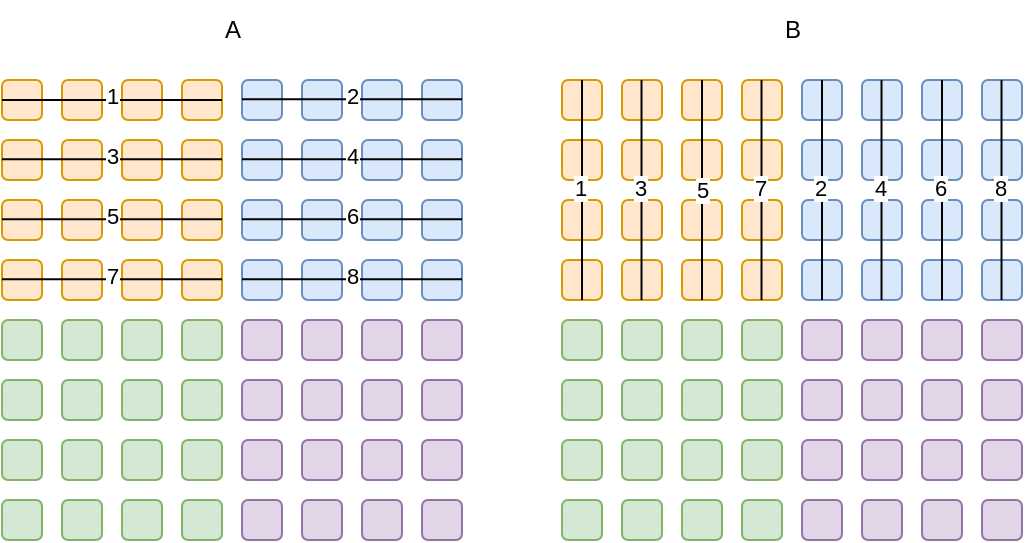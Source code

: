 <mxfile version="24.1.0" type="device">
  <diagram name="第 1 页" id="eHmuFlLdkqYEHL8cum_J">
    <mxGraphModel dx="724" dy="428" grid="1" gridSize="10" guides="1" tooltips="1" connect="1" arrows="1" fold="1" page="1" pageScale="1" pageWidth="827" pageHeight="1169" background="none" math="0" shadow="0">
      <root>
        <mxCell id="0" />
        <mxCell id="1" parent="0" />
        <mxCell id="KJtFnf2-6Nkk6ret2So3-491" value="" style="rounded=1;whiteSpace=wrap;html=1;fillStyle=auto;fillColor=#ffe6cc;strokeColor=#d79b00;shadow=0;glass=0;" vertex="1" parent="1">
          <mxGeometry x="50" y="130" width="20" height="20" as="geometry" />
        </mxCell>
        <mxCell id="KJtFnf2-6Nkk6ret2So3-559" value="" style="rounded=1;whiteSpace=wrap;html=1;fillStyle=auto;fillColor=#ffe6cc;strokeColor=#d79b00;shadow=0;glass=0;" vertex="1" parent="1">
          <mxGeometry x="80" y="130" width="20" height="20" as="geometry" />
        </mxCell>
        <mxCell id="KJtFnf2-6Nkk6ret2So3-560" value="" style="rounded=1;whiteSpace=wrap;html=1;fillStyle=auto;fillColor=#ffe6cc;strokeColor=#d79b00;shadow=0;glass=0;" vertex="1" parent="1">
          <mxGeometry x="110" y="130" width="20" height="20" as="geometry" />
        </mxCell>
        <mxCell id="KJtFnf2-6Nkk6ret2So3-561" value="" style="rounded=1;whiteSpace=wrap;html=1;fillStyle=auto;fillColor=#ffe6cc;strokeColor=#d79b00;shadow=0;glass=0;" vertex="1" parent="1">
          <mxGeometry x="140" y="130" width="20" height="20" as="geometry" />
        </mxCell>
        <mxCell id="KJtFnf2-6Nkk6ret2So3-566" value="" style="rounded=1;whiteSpace=wrap;html=1;fillStyle=auto;fillColor=#dae8fc;strokeColor=#6c8ebf;" vertex="1" parent="1">
          <mxGeometry x="170" y="130" width="20" height="20" as="geometry" />
        </mxCell>
        <mxCell id="KJtFnf2-6Nkk6ret2So3-567" value="" style="rounded=1;whiteSpace=wrap;html=1;fillStyle=auto;fillColor=#dae8fc;strokeColor=#6c8ebf;" vertex="1" parent="1">
          <mxGeometry x="200" y="130" width="20" height="20" as="geometry" />
        </mxCell>
        <mxCell id="KJtFnf2-6Nkk6ret2So3-568" value="" style="rounded=1;whiteSpace=wrap;html=1;fillStyle=auto;fillColor=#dae8fc;strokeColor=#6c8ebf;" vertex="1" parent="1">
          <mxGeometry x="230" y="130" width="20" height="20" as="geometry" />
        </mxCell>
        <mxCell id="KJtFnf2-6Nkk6ret2So3-569" value="" style="rounded=1;whiteSpace=wrap;html=1;fillStyle=auto;fillColor=#dae8fc;strokeColor=#6c8ebf;" vertex="1" parent="1">
          <mxGeometry x="260" y="130" width="20" height="20" as="geometry" />
        </mxCell>
        <mxCell id="KJtFnf2-6Nkk6ret2So3-570" value="" style="rounded=1;whiteSpace=wrap;html=1;fillStyle=auto;fillColor=#ffe6cc;strokeColor=#d79b00;shadow=0;glass=0;" vertex="1" parent="1">
          <mxGeometry x="50" y="160" width="20" height="20" as="geometry" />
        </mxCell>
        <mxCell id="KJtFnf2-6Nkk6ret2So3-571" value="" style="rounded=1;whiteSpace=wrap;html=1;fillStyle=auto;fillColor=#ffe6cc;strokeColor=#d79b00;shadow=0;glass=0;" vertex="1" parent="1">
          <mxGeometry x="80" y="160" width="20" height="20" as="geometry" />
        </mxCell>
        <mxCell id="KJtFnf2-6Nkk6ret2So3-572" value="" style="rounded=1;whiteSpace=wrap;html=1;fillStyle=auto;fillColor=#ffe6cc;strokeColor=#d79b00;shadow=0;glass=0;" vertex="1" parent="1">
          <mxGeometry x="110" y="160" width="20" height="20" as="geometry" />
        </mxCell>
        <mxCell id="KJtFnf2-6Nkk6ret2So3-573" value="" style="rounded=1;whiteSpace=wrap;html=1;fillStyle=auto;fillColor=#ffe6cc;strokeColor=#d79b00;shadow=0;glass=0;" vertex="1" parent="1">
          <mxGeometry x="140" y="160" width="20" height="20" as="geometry" />
        </mxCell>
        <mxCell id="KJtFnf2-6Nkk6ret2So3-574" value="" style="rounded=1;whiteSpace=wrap;html=1;fillStyle=auto;fillColor=#dae8fc;strokeColor=#6c8ebf;" vertex="1" parent="1">
          <mxGeometry x="170" y="160" width="20" height="20" as="geometry" />
        </mxCell>
        <mxCell id="KJtFnf2-6Nkk6ret2So3-575" value="" style="rounded=1;whiteSpace=wrap;html=1;fillStyle=auto;fillColor=#dae8fc;strokeColor=#6c8ebf;" vertex="1" parent="1">
          <mxGeometry x="200" y="160" width="20" height="20" as="geometry" />
        </mxCell>
        <mxCell id="KJtFnf2-6Nkk6ret2So3-576" value="" style="rounded=1;whiteSpace=wrap;html=1;fillStyle=auto;fillColor=#dae8fc;strokeColor=#6c8ebf;" vertex="1" parent="1">
          <mxGeometry x="230" y="160" width="20" height="20" as="geometry" />
        </mxCell>
        <mxCell id="KJtFnf2-6Nkk6ret2So3-577" value="" style="rounded=1;whiteSpace=wrap;html=1;fillStyle=auto;fillColor=#dae8fc;strokeColor=#6c8ebf;" vertex="1" parent="1">
          <mxGeometry x="260" y="160" width="20" height="20" as="geometry" />
        </mxCell>
        <mxCell id="KJtFnf2-6Nkk6ret2So3-578" value="" style="rounded=1;whiteSpace=wrap;html=1;fillStyle=auto;fillColor=#ffe6cc;strokeColor=#d79b00;shadow=0;glass=0;" vertex="1" parent="1">
          <mxGeometry x="50" y="190" width="20" height="20" as="geometry" />
        </mxCell>
        <mxCell id="KJtFnf2-6Nkk6ret2So3-579" value="" style="rounded=1;whiteSpace=wrap;html=1;fillStyle=auto;fillColor=#ffe6cc;strokeColor=#d79b00;shadow=0;glass=0;" vertex="1" parent="1">
          <mxGeometry x="80" y="190" width="20" height="20" as="geometry" />
        </mxCell>
        <mxCell id="KJtFnf2-6Nkk6ret2So3-580" value="" style="rounded=1;whiteSpace=wrap;html=1;fillStyle=auto;fillColor=#ffe6cc;strokeColor=#d79b00;shadow=0;glass=0;" vertex="1" parent="1">
          <mxGeometry x="110" y="190" width="20" height="20" as="geometry" />
        </mxCell>
        <mxCell id="KJtFnf2-6Nkk6ret2So3-581" value="" style="rounded=1;whiteSpace=wrap;html=1;fillStyle=auto;fillColor=#ffe6cc;strokeColor=#d79b00;shadow=0;glass=0;" vertex="1" parent="1">
          <mxGeometry x="140" y="190" width="20" height="20" as="geometry" />
        </mxCell>
        <mxCell id="KJtFnf2-6Nkk6ret2So3-582" value="" style="rounded=1;whiteSpace=wrap;html=1;fillStyle=auto;fillColor=#dae8fc;strokeColor=#6c8ebf;" vertex="1" parent="1">
          <mxGeometry x="170" y="190" width="20" height="20" as="geometry" />
        </mxCell>
        <mxCell id="KJtFnf2-6Nkk6ret2So3-583" value="" style="rounded=1;whiteSpace=wrap;html=1;fillStyle=auto;fillColor=#dae8fc;strokeColor=#6c8ebf;" vertex="1" parent="1">
          <mxGeometry x="200" y="190" width="20" height="20" as="geometry" />
        </mxCell>
        <mxCell id="KJtFnf2-6Nkk6ret2So3-584" value="" style="rounded=1;whiteSpace=wrap;html=1;fillStyle=auto;fillColor=#dae8fc;strokeColor=#6c8ebf;" vertex="1" parent="1">
          <mxGeometry x="230" y="190" width="20" height="20" as="geometry" />
        </mxCell>
        <mxCell id="KJtFnf2-6Nkk6ret2So3-585" value="" style="rounded=1;whiteSpace=wrap;html=1;fillStyle=auto;fillColor=#dae8fc;strokeColor=#6c8ebf;" vertex="1" parent="1">
          <mxGeometry x="260" y="190" width="20" height="20" as="geometry" />
        </mxCell>
        <mxCell id="KJtFnf2-6Nkk6ret2So3-586" value="" style="rounded=1;whiteSpace=wrap;html=1;fillStyle=auto;fillColor=#ffe6cc;strokeColor=#d79b00;shadow=0;glass=0;" vertex="1" parent="1">
          <mxGeometry x="50" y="220" width="20" height="20" as="geometry" />
        </mxCell>
        <mxCell id="KJtFnf2-6Nkk6ret2So3-587" value="" style="rounded=1;whiteSpace=wrap;html=1;fillStyle=auto;fillColor=#ffe6cc;strokeColor=#d79b00;shadow=0;glass=0;" vertex="1" parent="1">
          <mxGeometry x="80" y="220" width="20" height="20" as="geometry" />
        </mxCell>
        <mxCell id="KJtFnf2-6Nkk6ret2So3-588" value="" style="rounded=1;whiteSpace=wrap;html=1;fillStyle=auto;fillColor=#ffe6cc;strokeColor=#d79b00;shadow=0;glass=0;" vertex="1" parent="1">
          <mxGeometry x="110" y="220" width="20" height="20" as="geometry" />
        </mxCell>
        <mxCell id="KJtFnf2-6Nkk6ret2So3-589" value="" style="rounded=1;whiteSpace=wrap;html=1;fillStyle=auto;fillColor=#ffe6cc;strokeColor=#d79b00;shadow=0;glass=0;" vertex="1" parent="1">
          <mxGeometry x="140" y="220" width="20" height="20" as="geometry" />
        </mxCell>
        <mxCell id="KJtFnf2-6Nkk6ret2So3-590" value="" style="rounded=1;whiteSpace=wrap;html=1;fillStyle=auto;fillColor=#dae8fc;strokeColor=#6c8ebf;" vertex="1" parent="1">
          <mxGeometry x="170" y="220" width="20" height="20" as="geometry" />
        </mxCell>
        <mxCell id="KJtFnf2-6Nkk6ret2So3-591" value="" style="rounded=1;whiteSpace=wrap;html=1;fillStyle=auto;fillColor=#dae8fc;strokeColor=#6c8ebf;" vertex="1" parent="1">
          <mxGeometry x="200" y="220" width="20" height="20" as="geometry" />
        </mxCell>
        <mxCell id="KJtFnf2-6Nkk6ret2So3-592" value="" style="rounded=1;whiteSpace=wrap;html=1;fillStyle=auto;fillColor=#dae8fc;strokeColor=#6c8ebf;" vertex="1" parent="1">
          <mxGeometry x="230" y="220" width="20" height="20" as="geometry" />
        </mxCell>
        <mxCell id="KJtFnf2-6Nkk6ret2So3-593" value="" style="rounded=1;whiteSpace=wrap;html=1;fillStyle=auto;fillColor=#dae8fc;strokeColor=#6c8ebf;" vertex="1" parent="1">
          <mxGeometry x="260" y="220" width="20" height="20" as="geometry" />
        </mxCell>
        <mxCell id="KJtFnf2-6Nkk6ret2So3-594" value="" style="rounded=1;whiteSpace=wrap;html=1;fillStyle=auto;fillColor=#d5e8d4;strokeColor=#82b366;" vertex="1" parent="1">
          <mxGeometry x="50" y="250" width="20" height="20" as="geometry" />
        </mxCell>
        <mxCell id="KJtFnf2-6Nkk6ret2So3-595" value="" style="rounded=1;whiteSpace=wrap;html=1;fillStyle=auto;fillColor=#d5e8d4;strokeColor=#82b366;" vertex="1" parent="1">
          <mxGeometry x="80" y="250" width="20" height="20" as="geometry" />
        </mxCell>
        <mxCell id="KJtFnf2-6Nkk6ret2So3-596" value="" style="rounded=1;whiteSpace=wrap;html=1;fillStyle=auto;fillColor=#d5e8d4;strokeColor=#82b366;" vertex="1" parent="1">
          <mxGeometry x="110" y="250" width="20" height="20" as="geometry" />
        </mxCell>
        <mxCell id="KJtFnf2-6Nkk6ret2So3-597" value="" style="rounded=1;whiteSpace=wrap;html=1;fillStyle=auto;fillColor=#d5e8d4;strokeColor=#82b366;" vertex="1" parent="1">
          <mxGeometry x="140" y="250" width="20" height="20" as="geometry" />
        </mxCell>
        <mxCell id="KJtFnf2-6Nkk6ret2So3-598" value="" style="rounded=1;whiteSpace=wrap;html=1;fillStyle=auto;fillColor=#e1d5e7;strokeColor=#9673a6;" vertex="1" parent="1">
          <mxGeometry x="170" y="250" width="20" height="20" as="geometry" />
        </mxCell>
        <mxCell id="KJtFnf2-6Nkk6ret2So3-599" value="" style="rounded=1;whiteSpace=wrap;html=1;fillStyle=auto;fillColor=#e1d5e7;strokeColor=#9673a6;" vertex="1" parent="1">
          <mxGeometry x="200" y="250" width="20" height="20" as="geometry" />
        </mxCell>
        <mxCell id="KJtFnf2-6Nkk6ret2So3-600" value="" style="rounded=1;whiteSpace=wrap;html=1;fillStyle=auto;fillColor=#e1d5e7;strokeColor=#9673a6;" vertex="1" parent="1">
          <mxGeometry x="230" y="250" width="20" height="20" as="geometry" />
        </mxCell>
        <mxCell id="KJtFnf2-6Nkk6ret2So3-601" value="" style="rounded=1;whiteSpace=wrap;html=1;fillStyle=auto;fillColor=#e1d5e7;strokeColor=#9673a6;" vertex="1" parent="1">
          <mxGeometry x="260" y="250" width="20" height="20" as="geometry" />
        </mxCell>
        <mxCell id="KJtFnf2-6Nkk6ret2So3-602" value="" style="rounded=1;whiteSpace=wrap;html=1;fillStyle=auto;fillColor=#d5e8d4;strokeColor=#82b366;" vertex="1" parent="1">
          <mxGeometry x="50" y="280" width="20" height="20" as="geometry" />
        </mxCell>
        <mxCell id="KJtFnf2-6Nkk6ret2So3-603" value="" style="rounded=1;whiteSpace=wrap;html=1;fillStyle=auto;fillColor=#d5e8d4;strokeColor=#82b366;" vertex="1" parent="1">
          <mxGeometry x="80" y="280" width="20" height="20" as="geometry" />
        </mxCell>
        <mxCell id="KJtFnf2-6Nkk6ret2So3-604" value="" style="rounded=1;whiteSpace=wrap;html=1;fillStyle=auto;fillColor=#d5e8d4;strokeColor=#82b366;" vertex="1" parent="1">
          <mxGeometry x="110" y="280" width="20" height="20" as="geometry" />
        </mxCell>
        <mxCell id="KJtFnf2-6Nkk6ret2So3-605" value="" style="rounded=1;whiteSpace=wrap;html=1;fillStyle=auto;fillColor=#d5e8d4;strokeColor=#82b366;" vertex="1" parent="1">
          <mxGeometry x="140" y="280" width="20" height="20" as="geometry" />
        </mxCell>
        <mxCell id="KJtFnf2-6Nkk6ret2So3-606" value="" style="rounded=1;whiteSpace=wrap;html=1;fillStyle=auto;fillColor=#e1d5e7;strokeColor=#9673a6;" vertex="1" parent="1">
          <mxGeometry x="170" y="280" width="20" height="20" as="geometry" />
        </mxCell>
        <mxCell id="KJtFnf2-6Nkk6ret2So3-607" value="" style="rounded=1;whiteSpace=wrap;html=1;fillStyle=auto;fillColor=#e1d5e7;strokeColor=#9673a6;" vertex="1" parent="1">
          <mxGeometry x="200" y="280" width="20" height="20" as="geometry" />
        </mxCell>
        <mxCell id="KJtFnf2-6Nkk6ret2So3-608" value="" style="rounded=1;whiteSpace=wrap;html=1;fillStyle=auto;fillColor=#e1d5e7;strokeColor=#9673a6;" vertex="1" parent="1">
          <mxGeometry x="230" y="280" width="20" height="20" as="geometry" />
        </mxCell>
        <mxCell id="KJtFnf2-6Nkk6ret2So3-609" value="" style="rounded=1;whiteSpace=wrap;html=1;fillStyle=auto;fillColor=#e1d5e7;strokeColor=#9673a6;" vertex="1" parent="1">
          <mxGeometry x="260" y="280" width="20" height="20" as="geometry" />
        </mxCell>
        <mxCell id="KJtFnf2-6Nkk6ret2So3-610" value="" style="rounded=1;whiteSpace=wrap;html=1;fillStyle=auto;fillColor=#d5e8d4;strokeColor=#82b366;" vertex="1" parent="1">
          <mxGeometry x="50" y="310" width="20" height="20" as="geometry" />
        </mxCell>
        <mxCell id="KJtFnf2-6Nkk6ret2So3-611" value="" style="rounded=1;whiteSpace=wrap;html=1;fillStyle=auto;fillColor=#d5e8d4;strokeColor=#82b366;" vertex="1" parent="1">
          <mxGeometry x="80" y="310" width="20" height="20" as="geometry" />
        </mxCell>
        <mxCell id="KJtFnf2-6Nkk6ret2So3-612" value="" style="rounded=1;whiteSpace=wrap;html=1;fillStyle=auto;fillColor=#d5e8d4;strokeColor=#82b366;" vertex="1" parent="1">
          <mxGeometry x="110" y="310" width="20" height="20" as="geometry" />
        </mxCell>
        <mxCell id="KJtFnf2-6Nkk6ret2So3-613" value="" style="rounded=1;whiteSpace=wrap;html=1;fillStyle=auto;fillColor=#d5e8d4;strokeColor=#82b366;" vertex="1" parent="1">
          <mxGeometry x="140" y="310" width="20" height="20" as="geometry" />
        </mxCell>
        <mxCell id="KJtFnf2-6Nkk6ret2So3-614" value="" style="rounded=1;whiteSpace=wrap;html=1;fillStyle=auto;fillColor=#e1d5e7;strokeColor=#9673a6;" vertex="1" parent="1">
          <mxGeometry x="170" y="310" width="20" height="20" as="geometry" />
        </mxCell>
        <mxCell id="KJtFnf2-6Nkk6ret2So3-615" value="" style="rounded=1;whiteSpace=wrap;html=1;fillStyle=auto;fillColor=#e1d5e7;strokeColor=#9673a6;" vertex="1" parent="1">
          <mxGeometry x="200" y="310" width="20" height="20" as="geometry" />
        </mxCell>
        <mxCell id="KJtFnf2-6Nkk6ret2So3-616" value="" style="rounded=1;whiteSpace=wrap;html=1;fillStyle=auto;fillColor=#e1d5e7;strokeColor=#9673a6;" vertex="1" parent="1">
          <mxGeometry x="230" y="310" width="20" height="20" as="geometry" />
        </mxCell>
        <mxCell id="KJtFnf2-6Nkk6ret2So3-617" value="" style="rounded=1;whiteSpace=wrap;html=1;fillStyle=auto;fillColor=#e1d5e7;strokeColor=#9673a6;" vertex="1" parent="1">
          <mxGeometry x="260" y="310" width="20" height="20" as="geometry" />
        </mxCell>
        <mxCell id="KJtFnf2-6Nkk6ret2So3-618" value="" style="rounded=1;whiteSpace=wrap;html=1;fillStyle=auto;fillColor=#d5e8d4;strokeColor=#82b366;" vertex="1" parent="1">
          <mxGeometry x="50" y="340" width="20" height="20" as="geometry" />
        </mxCell>
        <mxCell id="KJtFnf2-6Nkk6ret2So3-619" value="" style="rounded=1;whiteSpace=wrap;html=1;fillStyle=auto;fillColor=#d5e8d4;strokeColor=#82b366;" vertex="1" parent="1">
          <mxGeometry x="80" y="340" width="20" height="20" as="geometry" />
        </mxCell>
        <mxCell id="KJtFnf2-6Nkk6ret2So3-620" value="" style="rounded=1;whiteSpace=wrap;html=1;fillStyle=auto;fillColor=#d5e8d4;strokeColor=#82b366;" vertex="1" parent="1">
          <mxGeometry x="110" y="340" width="20" height="20" as="geometry" />
        </mxCell>
        <mxCell id="KJtFnf2-6Nkk6ret2So3-621" value="" style="rounded=1;whiteSpace=wrap;html=1;fillStyle=auto;fillColor=#d5e8d4;strokeColor=#82b366;" vertex="1" parent="1">
          <mxGeometry x="140" y="340" width="20" height="20" as="geometry" />
        </mxCell>
        <mxCell id="KJtFnf2-6Nkk6ret2So3-622" value="" style="rounded=1;whiteSpace=wrap;html=1;fillStyle=auto;fillColor=#e1d5e7;strokeColor=#9673a6;" vertex="1" parent="1">
          <mxGeometry x="170" y="340" width="20" height="20" as="geometry" />
        </mxCell>
        <mxCell id="KJtFnf2-6Nkk6ret2So3-623" value="" style="rounded=1;whiteSpace=wrap;html=1;fillStyle=auto;fillColor=#e1d5e7;strokeColor=#9673a6;" vertex="1" parent="1">
          <mxGeometry x="200" y="340" width="20" height="20" as="geometry" />
        </mxCell>
        <mxCell id="KJtFnf2-6Nkk6ret2So3-624" value="" style="rounded=1;whiteSpace=wrap;html=1;fillStyle=auto;fillColor=#e1d5e7;strokeColor=#9673a6;" vertex="1" parent="1">
          <mxGeometry x="230" y="340" width="20" height="20" as="geometry" />
        </mxCell>
        <mxCell id="KJtFnf2-6Nkk6ret2So3-625" value="" style="rounded=1;whiteSpace=wrap;html=1;fillStyle=auto;fillColor=#e1d5e7;strokeColor=#9673a6;" vertex="1" parent="1">
          <mxGeometry x="260" y="340" width="20" height="20" as="geometry" />
        </mxCell>
        <mxCell id="KJtFnf2-6Nkk6ret2So3-690" value="" style="rounded=1;whiteSpace=wrap;html=1;fillStyle=auto;fillColor=#ffe6cc;strokeColor=#d79b00;" vertex="1" parent="1">
          <mxGeometry x="330" y="130" width="20" height="20" as="geometry" />
        </mxCell>
        <mxCell id="KJtFnf2-6Nkk6ret2So3-691" value="" style="rounded=1;whiteSpace=wrap;html=1;fillStyle=auto;fillColor=#ffe6cc;strokeColor=#d79b00;" vertex="1" parent="1">
          <mxGeometry x="360" y="130" width="20" height="20" as="geometry" />
        </mxCell>
        <mxCell id="KJtFnf2-6Nkk6ret2So3-692" value="" style="rounded=1;whiteSpace=wrap;html=1;fillStyle=auto;fillColor=#ffe6cc;strokeColor=#d79b00;" vertex="1" parent="1">
          <mxGeometry x="390" y="130" width="20" height="20" as="geometry" />
        </mxCell>
        <mxCell id="KJtFnf2-6Nkk6ret2So3-693" value="" style="rounded=1;whiteSpace=wrap;html=1;fillStyle=auto;fillColor=#ffe6cc;strokeColor=#d79b00;" vertex="1" parent="1">
          <mxGeometry x="420" y="130" width="20" height="20" as="geometry" />
        </mxCell>
        <mxCell id="KJtFnf2-6Nkk6ret2So3-694" value="" style="rounded=1;whiteSpace=wrap;html=1;fillStyle=auto;fillColor=#dae8fc;strokeColor=#6c8ebf;" vertex="1" parent="1">
          <mxGeometry x="450" y="130" width="20" height="20" as="geometry" />
        </mxCell>
        <mxCell id="KJtFnf2-6Nkk6ret2So3-695" value="" style="rounded=1;whiteSpace=wrap;html=1;fillStyle=auto;fillColor=#dae8fc;strokeColor=#6c8ebf;" vertex="1" parent="1">
          <mxGeometry x="480" y="130" width="20" height="20" as="geometry" />
        </mxCell>
        <mxCell id="KJtFnf2-6Nkk6ret2So3-696" value="" style="rounded=1;whiteSpace=wrap;html=1;fillStyle=auto;fillColor=#dae8fc;strokeColor=#6c8ebf;" vertex="1" parent="1">
          <mxGeometry x="510" y="130" width="20" height="20" as="geometry" />
        </mxCell>
        <mxCell id="KJtFnf2-6Nkk6ret2So3-697" value="" style="rounded=1;whiteSpace=wrap;html=1;fillStyle=auto;fillColor=#dae8fc;strokeColor=#6c8ebf;" vertex="1" parent="1">
          <mxGeometry x="540" y="130" width="20" height="20" as="geometry" />
        </mxCell>
        <mxCell id="KJtFnf2-6Nkk6ret2So3-698" value="" style="rounded=1;whiteSpace=wrap;html=1;fillStyle=auto;fillColor=#ffe6cc;strokeColor=#d79b00;" vertex="1" parent="1">
          <mxGeometry x="330" y="160" width="20" height="20" as="geometry" />
        </mxCell>
        <mxCell id="KJtFnf2-6Nkk6ret2So3-699" value="" style="rounded=1;whiteSpace=wrap;html=1;fillStyle=auto;fillColor=#ffe6cc;strokeColor=#d79b00;" vertex="1" parent="1">
          <mxGeometry x="360" y="160" width="20" height="20" as="geometry" />
        </mxCell>
        <mxCell id="KJtFnf2-6Nkk6ret2So3-700" value="" style="rounded=1;whiteSpace=wrap;html=1;fillStyle=auto;fillColor=#ffe6cc;strokeColor=#d79b00;" vertex="1" parent="1">
          <mxGeometry x="390" y="160" width="20" height="20" as="geometry" />
        </mxCell>
        <mxCell id="KJtFnf2-6Nkk6ret2So3-701" value="" style="rounded=1;whiteSpace=wrap;html=1;fillStyle=auto;fillColor=#ffe6cc;strokeColor=#d79b00;" vertex="1" parent="1">
          <mxGeometry x="420" y="160" width="20" height="20" as="geometry" />
        </mxCell>
        <mxCell id="KJtFnf2-6Nkk6ret2So3-702" value="" style="rounded=1;whiteSpace=wrap;html=1;fillStyle=auto;fillColor=#dae8fc;strokeColor=#6c8ebf;" vertex="1" parent="1">
          <mxGeometry x="450" y="160" width="20" height="20" as="geometry" />
        </mxCell>
        <mxCell id="KJtFnf2-6Nkk6ret2So3-703" value="" style="rounded=1;whiteSpace=wrap;html=1;fillStyle=auto;fillColor=#dae8fc;strokeColor=#6c8ebf;" vertex="1" parent="1">
          <mxGeometry x="480" y="160" width="20" height="20" as="geometry" />
        </mxCell>
        <mxCell id="KJtFnf2-6Nkk6ret2So3-704" value="" style="rounded=1;whiteSpace=wrap;html=1;fillStyle=auto;fillColor=#dae8fc;strokeColor=#6c8ebf;" vertex="1" parent="1">
          <mxGeometry x="510" y="160" width="20" height="20" as="geometry" />
        </mxCell>
        <mxCell id="KJtFnf2-6Nkk6ret2So3-705" value="" style="rounded=1;whiteSpace=wrap;html=1;fillStyle=auto;fillColor=#dae8fc;strokeColor=#6c8ebf;" vertex="1" parent="1">
          <mxGeometry x="540" y="160" width="20" height="20" as="geometry" />
        </mxCell>
        <mxCell id="KJtFnf2-6Nkk6ret2So3-706" value="" style="rounded=1;whiteSpace=wrap;html=1;fillStyle=auto;fillColor=#ffe6cc;strokeColor=#d79b00;" vertex="1" parent="1">
          <mxGeometry x="330" y="190" width="20" height="20" as="geometry" />
        </mxCell>
        <mxCell id="KJtFnf2-6Nkk6ret2So3-707" value="" style="rounded=1;whiteSpace=wrap;html=1;fillStyle=auto;fillColor=#ffe6cc;strokeColor=#d79b00;" vertex="1" parent="1">
          <mxGeometry x="360" y="190" width="20" height="20" as="geometry" />
        </mxCell>
        <mxCell id="KJtFnf2-6Nkk6ret2So3-708" value="" style="rounded=1;whiteSpace=wrap;html=1;fillStyle=auto;fillColor=#ffe6cc;strokeColor=#d79b00;" vertex="1" parent="1">
          <mxGeometry x="390" y="190" width="20" height="20" as="geometry" />
        </mxCell>
        <mxCell id="KJtFnf2-6Nkk6ret2So3-709" value="" style="rounded=1;whiteSpace=wrap;html=1;fillStyle=auto;fillColor=#ffe6cc;strokeColor=#d79b00;" vertex="1" parent="1">
          <mxGeometry x="420" y="190" width="20" height="20" as="geometry" />
        </mxCell>
        <mxCell id="KJtFnf2-6Nkk6ret2So3-710" value="" style="rounded=1;whiteSpace=wrap;html=1;fillStyle=auto;fillColor=#dae8fc;strokeColor=#6c8ebf;" vertex="1" parent="1">
          <mxGeometry x="450" y="190" width="20" height="20" as="geometry" />
        </mxCell>
        <mxCell id="KJtFnf2-6Nkk6ret2So3-711" value="" style="rounded=1;whiteSpace=wrap;html=1;fillStyle=auto;fillColor=#dae8fc;strokeColor=#6c8ebf;" vertex="1" parent="1">
          <mxGeometry x="480" y="190" width="20" height="20" as="geometry" />
        </mxCell>
        <mxCell id="KJtFnf2-6Nkk6ret2So3-712" value="" style="rounded=1;whiteSpace=wrap;html=1;fillStyle=auto;fillColor=#dae8fc;strokeColor=#6c8ebf;" vertex="1" parent="1">
          <mxGeometry x="510" y="190" width="20" height="20" as="geometry" />
        </mxCell>
        <mxCell id="KJtFnf2-6Nkk6ret2So3-713" value="" style="rounded=1;whiteSpace=wrap;html=1;fillStyle=auto;fillColor=#dae8fc;strokeColor=#6c8ebf;" vertex="1" parent="1">
          <mxGeometry x="540" y="190" width="20" height="20" as="geometry" />
        </mxCell>
        <mxCell id="KJtFnf2-6Nkk6ret2So3-714" value="" style="rounded=1;whiteSpace=wrap;html=1;fillStyle=auto;fillColor=#ffe6cc;strokeColor=#d79b00;" vertex="1" parent="1">
          <mxGeometry x="330" y="220" width="20" height="20" as="geometry" />
        </mxCell>
        <mxCell id="KJtFnf2-6Nkk6ret2So3-715" value="" style="rounded=1;whiteSpace=wrap;html=1;fillStyle=auto;fillColor=#ffe6cc;strokeColor=#d79b00;" vertex="1" parent="1">
          <mxGeometry x="360" y="220" width="20" height="20" as="geometry" />
        </mxCell>
        <mxCell id="KJtFnf2-6Nkk6ret2So3-716" value="" style="rounded=1;whiteSpace=wrap;html=1;fillStyle=auto;fillColor=#ffe6cc;strokeColor=#d79b00;" vertex="1" parent="1">
          <mxGeometry x="390" y="220" width="20" height="20" as="geometry" />
        </mxCell>
        <mxCell id="KJtFnf2-6Nkk6ret2So3-717" value="" style="rounded=1;whiteSpace=wrap;html=1;fillStyle=auto;fillColor=#ffe6cc;strokeColor=#d79b00;" vertex="1" parent="1">
          <mxGeometry x="420" y="220" width="20" height="20" as="geometry" />
        </mxCell>
        <mxCell id="KJtFnf2-6Nkk6ret2So3-718" value="" style="rounded=1;whiteSpace=wrap;html=1;fillStyle=auto;fillColor=#dae8fc;strokeColor=#6c8ebf;" vertex="1" parent="1">
          <mxGeometry x="450" y="220" width="20" height="20" as="geometry" />
        </mxCell>
        <mxCell id="KJtFnf2-6Nkk6ret2So3-719" value="" style="rounded=1;whiteSpace=wrap;html=1;fillStyle=auto;fillColor=#dae8fc;strokeColor=#6c8ebf;" vertex="1" parent="1">
          <mxGeometry x="480" y="220" width="20" height="20" as="geometry" />
        </mxCell>
        <mxCell id="KJtFnf2-6Nkk6ret2So3-720" value="" style="rounded=1;whiteSpace=wrap;html=1;fillStyle=auto;fillColor=#dae8fc;strokeColor=#6c8ebf;" vertex="1" parent="1">
          <mxGeometry x="510" y="220" width="20" height="20" as="geometry" />
        </mxCell>
        <mxCell id="KJtFnf2-6Nkk6ret2So3-721" value="" style="rounded=1;whiteSpace=wrap;html=1;fillStyle=auto;fillColor=#dae8fc;strokeColor=#6c8ebf;" vertex="1" parent="1">
          <mxGeometry x="540" y="220" width="20" height="20" as="geometry" />
        </mxCell>
        <mxCell id="KJtFnf2-6Nkk6ret2So3-722" value="" style="rounded=1;whiteSpace=wrap;html=1;fillStyle=auto;fillColor=#d5e8d4;strokeColor=#82b366;" vertex="1" parent="1">
          <mxGeometry x="330" y="250" width="20" height="20" as="geometry" />
        </mxCell>
        <mxCell id="KJtFnf2-6Nkk6ret2So3-723" value="" style="rounded=1;whiteSpace=wrap;html=1;fillStyle=auto;fillColor=#d5e8d4;strokeColor=#82b366;" vertex="1" parent="1">
          <mxGeometry x="360" y="250" width="20" height="20" as="geometry" />
        </mxCell>
        <mxCell id="KJtFnf2-6Nkk6ret2So3-724" value="" style="rounded=1;whiteSpace=wrap;html=1;fillStyle=auto;fillColor=#d5e8d4;strokeColor=#82b366;" vertex="1" parent="1">
          <mxGeometry x="390" y="250" width="20" height="20" as="geometry" />
        </mxCell>
        <mxCell id="KJtFnf2-6Nkk6ret2So3-725" value="" style="rounded=1;whiteSpace=wrap;html=1;fillStyle=auto;fillColor=#d5e8d4;strokeColor=#82b366;" vertex="1" parent="1">
          <mxGeometry x="420" y="250" width="20" height="20" as="geometry" />
        </mxCell>
        <mxCell id="KJtFnf2-6Nkk6ret2So3-726" value="" style="rounded=1;whiteSpace=wrap;html=1;fillStyle=auto;fillColor=#e1d5e7;strokeColor=#9673a6;" vertex="1" parent="1">
          <mxGeometry x="450" y="250" width="20" height="20" as="geometry" />
        </mxCell>
        <mxCell id="KJtFnf2-6Nkk6ret2So3-727" value="" style="rounded=1;whiteSpace=wrap;html=1;fillStyle=auto;fillColor=#e1d5e7;strokeColor=#9673a6;" vertex="1" parent="1">
          <mxGeometry x="480" y="250" width="20" height="20" as="geometry" />
        </mxCell>
        <mxCell id="KJtFnf2-6Nkk6ret2So3-728" value="" style="rounded=1;whiteSpace=wrap;html=1;fillStyle=auto;fillColor=#e1d5e7;strokeColor=#9673a6;" vertex="1" parent="1">
          <mxGeometry x="510" y="250" width="20" height="20" as="geometry" />
        </mxCell>
        <mxCell id="KJtFnf2-6Nkk6ret2So3-729" value="" style="rounded=1;whiteSpace=wrap;html=1;fillStyle=auto;fillColor=#e1d5e7;strokeColor=#9673a6;" vertex="1" parent="1">
          <mxGeometry x="540" y="250" width="20" height="20" as="geometry" />
        </mxCell>
        <mxCell id="KJtFnf2-6Nkk6ret2So3-730" value="" style="rounded=1;whiteSpace=wrap;html=1;fillStyle=auto;fillColor=#d5e8d4;strokeColor=#82b366;" vertex="1" parent="1">
          <mxGeometry x="330" y="280" width="20" height="20" as="geometry" />
        </mxCell>
        <mxCell id="KJtFnf2-6Nkk6ret2So3-731" value="" style="rounded=1;whiteSpace=wrap;html=1;fillStyle=auto;fillColor=#d5e8d4;strokeColor=#82b366;" vertex="1" parent="1">
          <mxGeometry x="360" y="280" width="20" height="20" as="geometry" />
        </mxCell>
        <mxCell id="KJtFnf2-6Nkk6ret2So3-732" value="" style="rounded=1;whiteSpace=wrap;html=1;fillStyle=auto;fillColor=#d5e8d4;strokeColor=#82b366;" vertex="1" parent="1">
          <mxGeometry x="390" y="280" width="20" height="20" as="geometry" />
        </mxCell>
        <mxCell id="KJtFnf2-6Nkk6ret2So3-733" value="" style="rounded=1;whiteSpace=wrap;html=1;fillStyle=auto;fillColor=#d5e8d4;strokeColor=#82b366;" vertex="1" parent="1">
          <mxGeometry x="420" y="280" width="20" height="20" as="geometry" />
        </mxCell>
        <mxCell id="KJtFnf2-6Nkk6ret2So3-734" value="" style="rounded=1;whiteSpace=wrap;html=1;fillStyle=auto;fillColor=#e1d5e7;strokeColor=#9673a6;" vertex="1" parent="1">
          <mxGeometry x="450" y="280" width="20" height="20" as="geometry" />
        </mxCell>
        <mxCell id="KJtFnf2-6Nkk6ret2So3-735" value="" style="rounded=1;whiteSpace=wrap;html=1;fillStyle=auto;fillColor=#e1d5e7;strokeColor=#9673a6;" vertex="1" parent="1">
          <mxGeometry x="480" y="280" width="20" height="20" as="geometry" />
        </mxCell>
        <mxCell id="KJtFnf2-6Nkk6ret2So3-736" value="" style="rounded=1;whiteSpace=wrap;html=1;fillStyle=auto;fillColor=#e1d5e7;strokeColor=#9673a6;" vertex="1" parent="1">
          <mxGeometry x="510" y="280" width="20" height="20" as="geometry" />
        </mxCell>
        <mxCell id="KJtFnf2-6Nkk6ret2So3-737" value="" style="rounded=1;whiteSpace=wrap;html=1;fillStyle=auto;fillColor=#e1d5e7;strokeColor=#9673a6;" vertex="1" parent="1">
          <mxGeometry x="540" y="280" width="20" height="20" as="geometry" />
        </mxCell>
        <mxCell id="KJtFnf2-6Nkk6ret2So3-738" value="" style="rounded=1;whiteSpace=wrap;html=1;fillStyle=auto;fillColor=#d5e8d4;strokeColor=#82b366;" vertex="1" parent="1">
          <mxGeometry x="330" y="310" width="20" height="20" as="geometry" />
        </mxCell>
        <mxCell id="KJtFnf2-6Nkk6ret2So3-739" value="" style="rounded=1;whiteSpace=wrap;html=1;fillStyle=auto;fillColor=#d5e8d4;strokeColor=#82b366;" vertex="1" parent="1">
          <mxGeometry x="360" y="310" width="20" height="20" as="geometry" />
        </mxCell>
        <mxCell id="KJtFnf2-6Nkk6ret2So3-740" value="" style="rounded=1;whiteSpace=wrap;html=1;fillStyle=auto;fillColor=#d5e8d4;strokeColor=#82b366;" vertex="1" parent="1">
          <mxGeometry x="390" y="310" width="20" height="20" as="geometry" />
        </mxCell>
        <mxCell id="KJtFnf2-6Nkk6ret2So3-741" value="" style="rounded=1;whiteSpace=wrap;html=1;fillStyle=auto;fillColor=#d5e8d4;strokeColor=#82b366;" vertex="1" parent="1">
          <mxGeometry x="420" y="310" width="20" height="20" as="geometry" />
        </mxCell>
        <mxCell id="KJtFnf2-6Nkk6ret2So3-742" value="" style="rounded=1;whiteSpace=wrap;html=1;fillStyle=auto;fillColor=#e1d5e7;strokeColor=#9673a6;" vertex="1" parent="1">
          <mxGeometry x="450" y="310" width="20" height="20" as="geometry" />
        </mxCell>
        <mxCell id="KJtFnf2-6Nkk6ret2So3-743" value="" style="rounded=1;whiteSpace=wrap;html=1;fillStyle=auto;fillColor=#e1d5e7;strokeColor=#9673a6;" vertex="1" parent="1">
          <mxGeometry x="480" y="310" width="20" height="20" as="geometry" />
        </mxCell>
        <mxCell id="KJtFnf2-6Nkk6ret2So3-744" value="" style="rounded=1;whiteSpace=wrap;html=1;fillStyle=auto;fillColor=#e1d5e7;strokeColor=#9673a6;" vertex="1" parent="1">
          <mxGeometry x="510" y="310" width="20" height="20" as="geometry" />
        </mxCell>
        <mxCell id="KJtFnf2-6Nkk6ret2So3-745" value="" style="rounded=1;whiteSpace=wrap;html=1;fillStyle=auto;fillColor=#e1d5e7;strokeColor=#9673a6;" vertex="1" parent="1">
          <mxGeometry x="540" y="310" width="20" height="20" as="geometry" />
        </mxCell>
        <mxCell id="KJtFnf2-6Nkk6ret2So3-746" value="" style="rounded=1;whiteSpace=wrap;html=1;fillStyle=auto;fillColor=#d5e8d4;strokeColor=#82b366;" vertex="1" parent="1">
          <mxGeometry x="330" y="340" width="20" height="20" as="geometry" />
        </mxCell>
        <mxCell id="KJtFnf2-6Nkk6ret2So3-747" value="" style="rounded=1;whiteSpace=wrap;html=1;fillStyle=auto;fillColor=#d5e8d4;strokeColor=#82b366;" vertex="1" parent="1">
          <mxGeometry x="360" y="340" width="20" height="20" as="geometry" />
        </mxCell>
        <mxCell id="KJtFnf2-6Nkk6ret2So3-748" value="" style="rounded=1;whiteSpace=wrap;html=1;fillStyle=auto;fillColor=#d5e8d4;strokeColor=#82b366;" vertex="1" parent="1">
          <mxGeometry x="390" y="340" width="20" height="20" as="geometry" />
        </mxCell>
        <mxCell id="KJtFnf2-6Nkk6ret2So3-749" value="" style="rounded=1;whiteSpace=wrap;html=1;fillStyle=auto;fillColor=#d5e8d4;strokeColor=#82b366;" vertex="1" parent="1">
          <mxGeometry x="420" y="340" width="20" height="20" as="geometry" />
        </mxCell>
        <mxCell id="KJtFnf2-6Nkk6ret2So3-750" value="" style="rounded=1;whiteSpace=wrap;html=1;fillStyle=auto;fillColor=#e1d5e7;strokeColor=#9673a6;" vertex="1" parent="1">
          <mxGeometry x="450" y="340" width="20" height="20" as="geometry" />
        </mxCell>
        <mxCell id="KJtFnf2-6Nkk6ret2So3-751" value="" style="rounded=1;whiteSpace=wrap;html=1;fillStyle=auto;fillColor=#e1d5e7;strokeColor=#9673a6;" vertex="1" parent="1">
          <mxGeometry x="480" y="340" width="20" height="20" as="geometry" />
        </mxCell>
        <mxCell id="KJtFnf2-6Nkk6ret2So3-752" value="" style="rounded=1;whiteSpace=wrap;html=1;fillStyle=auto;fillColor=#e1d5e7;strokeColor=#9673a6;" vertex="1" parent="1">
          <mxGeometry x="510" y="340" width="20" height="20" as="geometry" />
        </mxCell>
        <mxCell id="KJtFnf2-6Nkk6ret2So3-753" value="" style="rounded=1;whiteSpace=wrap;html=1;fillStyle=auto;fillColor=#e1d5e7;strokeColor=#9673a6;" vertex="1" parent="1">
          <mxGeometry x="540" y="340" width="20" height="20" as="geometry" />
        </mxCell>
        <mxCell id="KJtFnf2-6Nkk6ret2So3-761" value="" style="endArrow=none;html=1;rounded=0;exitX=0;exitY=0.5;exitDx=0;exitDy=0;entryX=1;entryY=0.5;entryDx=0;entryDy=0;" edge="1" parent="1" source="KJtFnf2-6Nkk6ret2So3-491" target="KJtFnf2-6Nkk6ret2So3-561">
          <mxGeometry width="50" height="50" relative="1" as="geometry">
            <mxPoint x="160" y="300" as="sourcePoint" />
            <mxPoint x="210" y="250" as="targetPoint" />
          </mxGeometry>
        </mxCell>
        <mxCell id="KJtFnf2-6Nkk6ret2So3-762" value="1" style="edgeLabel;html=1;align=center;verticalAlign=middle;resizable=0;points=[];" vertex="1" connectable="0" parent="KJtFnf2-6Nkk6ret2So3-761">
          <mxGeometry x="-0.006" y="2" relative="1" as="geometry">
            <mxPoint as="offset" />
          </mxGeometry>
        </mxCell>
        <mxCell id="KJtFnf2-6Nkk6ret2So3-763" value="" style="endArrow=none;html=1;rounded=0;exitX=0;exitY=0.5;exitDx=0;exitDy=0;entryX=1;entryY=0.5;entryDx=0;entryDy=0;" edge="1" parent="1">
          <mxGeometry width="50" height="50" relative="1" as="geometry">
            <mxPoint x="170" y="139.66" as="sourcePoint" />
            <mxPoint x="280" y="139.66" as="targetPoint" />
          </mxGeometry>
        </mxCell>
        <mxCell id="KJtFnf2-6Nkk6ret2So3-764" value="2" style="edgeLabel;html=1;align=center;verticalAlign=middle;resizable=0;points=[];" vertex="1" connectable="0" parent="KJtFnf2-6Nkk6ret2So3-763">
          <mxGeometry x="-0.006" y="2" relative="1" as="geometry">
            <mxPoint as="offset" />
          </mxGeometry>
        </mxCell>
        <mxCell id="KJtFnf2-6Nkk6ret2So3-765" value="" style="endArrow=none;html=1;rounded=0;exitX=0;exitY=0.5;exitDx=0;exitDy=0;entryX=1;entryY=0.5;entryDx=0;entryDy=0;" edge="1" parent="1">
          <mxGeometry width="50" height="50" relative="1" as="geometry">
            <mxPoint x="50" y="169.66" as="sourcePoint" />
            <mxPoint x="160" y="169.66" as="targetPoint" />
          </mxGeometry>
        </mxCell>
        <mxCell id="KJtFnf2-6Nkk6ret2So3-766" value="3" style="edgeLabel;html=1;align=center;verticalAlign=middle;resizable=0;points=[];" vertex="1" connectable="0" parent="KJtFnf2-6Nkk6ret2So3-765">
          <mxGeometry x="-0.006" y="2" relative="1" as="geometry">
            <mxPoint as="offset" />
          </mxGeometry>
        </mxCell>
        <mxCell id="KJtFnf2-6Nkk6ret2So3-767" value="" style="endArrow=none;html=1;rounded=0;exitX=0;exitY=0.5;exitDx=0;exitDy=0;entryX=1;entryY=0.5;entryDx=0;entryDy=0;" edge="1" parent="1">
          <mxGeometry width="50" height="50" relative="1" as="geometry">
            <mxPoint x="170" y="169.66" as="sourcePoint" />
            <mxPoint x="280" y="169.66" as="targetPoint" />
          </mxGeometry>
        </mxCell>
        <mxCell id="KJtFnf2-6Nkk6ret2So3-768" value="4" style="edgeLabel;html=1;align=center;verticalAlign=middle;resizable=0;points=[];" vertex="1" connectable="0" parent="KJtFnf2-6Nkk6ret2So3-767">
          <mxGeometry x="-0.006" y="2" relative="1" as="geometry">
            <mxPoint as="offset" />
          </mxGeometry>
        </mxCell>
        <mxCell id="KJtFnf2-6Nkk6ret2So3-769" value="5" style="endArrow=none;html=1;rounded=0;exitX=0;exitY=0.5;exitDx=0;exitDy=0;entryX=1;entryY=0.5;entryDx=0;entryDy=0;" edge="1" parent="1">
          <mxGeometry width="50" height="50" relative="1" as="geometry">
            <mxPoint x="50" y="199.66" as="sourcePoint" />
            <mxPoint x="160" y="199.66" as="targetPoint" />
          </mxGeometry>
        </mxCell>
        <mxCell id="KJtFnf2-6Nkk6ret2So3-770" value="5" style="edgeLabel;html=1;align=center;verticalAlign=middle;resizable=0;points=[];" vertex="1" connectable="0" parent="KJtFnf2-6Nkk6ret2So3-769">
          <mxGeometry x="-0.006" y="2" relative="1" as="geometry">
            <mxPoint as="offset" />
          </mxGeometry>
        </mxCell>
        <mxCell id="KJtFnf2-6Nkk6ret2So3-771" value="" style="endArrow=none;html=1;rounded=0;exitX=0;exitY=0.5;exitDx=0;exitDy=0;entryX=1;entryY=0.5;entryDx=0;entryDy=0;" edge="1" parent="1">
          <mxGeometry width="50" height="50" relative="1" as="geometry">
            <mxPoint x="50" y="229.66" as="sourcePoint" />
            <mxPoint x="160" y="229.66" as="targetPoint" />
          </mxGeometry>
        </mxCell>
        <mxCell id="KJtFnf2-6Nkk6ret2So3-772" value="7" style="edgeLabel;html=1;align=center;verticalAlign=middle;resizable=0;points=[];" vertex="1" connectable="0" parent="KJtFnf2-6Nkk6ret2So3-771">
          <mxGeometry x="-0.006" y="2" relative="1" as="geometry">
            <mxPoint as="offset" />
          </mxGeometry>
        </mxCell>
        <mxCell id="KJtFnf2-6Nkk6ret2So3-773" value="6" style="endArrow=none;html=1;rounded=0;exitX=0;exitY=0.5;exitDx=0;exitDy=0;entryX=1;entryY=0.5;entryDx=0;entryDy=0;" edge="1" parent="1">
          <mxGeometry width="50" height="50" relative="1" as="geometry">
            <mxPoint x="170" y="199.66" as="sourcePoint" />
            <mxPoint x="280" y="199.66" as="targetPoint" />
          </mxGeometry>
        </mxCell>
        <mxCell id="KJtFnf2-6Nkk6ret2So3-774" value="6" style="edgeLabel;html=1;align=center;verticalAlign=middle;resizable=0;points=[];" vertex="1" connectable="0" parent="KJtFnf2-6Nkk6ret2So3-773">
          <mxGeometry x="-0.006" y="2" relative="1" as="geometry">
            <mxPoint as="offset" />
          </mxGeometry>
        </mxCell>
        <mxCell id="KJtFnf2-6Nkk6ret2So3-775" value="" style="endArrow=none;html=1;rounded=0;exitX=0;exitY=0.5;exitDx=0;exitDy=0;entryX=1;entryY=0.5;entryDx=0;entryDy=0;" edge="1" parent="1">
          <mxGeometry width="50" height="50" relative="1" as="geometry">
            <mxPoint x="170" y="229.66" as="sourcePoint" />
            <mxPoint x="280" y="229.66" as="targetPoint" />
          </mxGeometry>
        </mxCell>
        <mxCell id="KJtFnf2-6Nkk6ret2So3-776" value="8" style="edgeLabel;html=1;align=center;verticalAlign=middle;resizable=0;points=[];" vertex="1" connectable="0" parent="KJtFnf2-6Nkk6ret2So3-775">
          <mxGeometry x="-0.006" y="2" relative="1" as="geometry">
            <mxPoint as="offset" />
          </mxGeometry>
        </mxCell>
        <mxCell id="KJtFnf2-6Nkk6ret2So3-778" value="" style="endArrow=none;html=1;rounded=0;exitX=0.5;exitY=1;exitDx=0;exitDy=0;entryX=0.5;entryY=0;entryDx=0;entryDy=0;" edge="1" parent="1" source="KJtFnf2-6Nkk6ret2So3-714" target="KJtFnf2-6Nkk6ret2So3-690">
          <mxGeometry width="50" height="50" relative="1" as="geometry">
            <mxPoint x="300" y="230" as="sourcePoint" />
            <mxPoint x="350" y="180" as="targetPoint" />
          </mxGeometry>
        </mxCell>
        <mxCell id="KJtFnf2-6Nkk6ret2So3-779" value="1" style="edgeLabel;html=1;align=center;verticalAlign=middle;resizable=0;points=[];" vertex="1" connectable="0" parent="KJtFnf2-6Nkk6ret2So3-778">
          <mxGeometry x="0.021" y="1" relative="1" as="geometry">
            <mxPoint as="offset" />
          </mxGeometry>
        </mxCell>
        <mxCell id="KJtFnf2-6Nkk6ret2So3-780" value="" style="endArrow=none;html=1;rounded=0;exitX=0.5;exitY=1;exitDx=0;exitDy=0;entryX=0.5;entryY=0;entryDx=0;entryDy=0;" edge="1" parent="1">
          <mxGeometry width="50" height="50" relative="1" as="geometry">
            <mxPoint x="369.76" y="240" as="sourcePoint" />
            <mxPoint x="369.76" y="130" as="targetPoint" />
          </mxGeometry>
        </mxCell>
        <mxCell id="KJtFnf2-6Nkk6ret2So3-781" value="3" style="edgeLabel;html=1;align=center;verticalAlign=middle;resizable=0;points=[];" vertex="1" connectable="0" parent="KJtFnf2-6Nkk6ret2So3-780">
          <mxGeometry x="0.021" y="1" relative="1" as="geometry">
            <mxPoint as="offset" />
          </mxGeometry>
        </mxCell>
        <mxCell id="KJtFnf2-6Nkk6ret2So3-782" value="5" style="endArrow=none;html=1;rounded=0;exitX=0.5;exitY=1;exitDx=0;exitDy=0;entryX=0.5;entryY=0;entryDx=0;entryDy=0;" edge="1" parent="1">
          <mxGeometry width="50" height="50" relative="1" as="geometry">
            <mxPoint x="400" y="240" as="sourcePoint" />
            <mxPoint x="400" y="130" as="targetPoint" />
          </mxGeometry>
        </mxCell>
        <mxCell id="KJtFnf2-6Nkk6ret2So3-784" value="" style="endArrow=none;html=1;rounded=0;exitX=0.5;exitY=1;exitDx=0;exitDy=0;entryX=0.5;entryY=0;entryDx=0;entryDy=0;" edge="1" parent="1">
          <mxGeometry width="50" height="50" relative="1" as="geometry">
            <mxPoint x="429.76" y="240" as="sourcePoint" />
            <mxPoint x="429.76" y="130" as="targetPoint" />
          </mxGeometry>
        </mxCell>
        <mxCell id="KJtFnf2-6Nkk6ret2So3-785" value="7" style="edgeLabel;html=1;align=center;verticalAlign=middle;resizable=0;points=[];" vertex="1" connectable="0" parent="KJtFnf2-6Nkk6ret2So3-784">
          <mxGeometry x="0.021" y="1" relative="1" as="geometry">
            <mxPoint as="offset" />
          </mxGeometry>
        </mxCell>
        <mxCell id="KJtFnf2-6Nkk6ret2So3-786" value="" style="endArrow=none;html=1;rounded=0;exitX=0.5;exitY=1;exitDx=0;exitDy=0;entryX=0.5;entryY=0;entryDx=0;entryDy=0;" edge="1" parent="1">
          <mxGeometry width="50" height="50" relative="1" as="geometry">
            <mxPoint x="460" y="240" as="sourcePoint" />
            <mxPoint x="460" y="130" as="targetPoint" />
          </mxGeometry>
        </mxCell>
        <mxCell id="KJtFnf2-6Nkk6ret2So3-787" value="2" style="edgeLabel;html=1;align=center;verticalAlign=middle;resizable=0;points=[];" vertex="1" connectable="0" parent="KJtFnf2-6Nkk6ret2So3-786">
          <mxGeometry x="0.021" y="1" relative="1" as="geometry">
            <mxPoint as="offset" />
          </mxGeometry>
        </mxCell>
        <mxCell id="KJtFnf2-6Nkk6ret2So3-788" value="" style="endArrow=none;html=1;rounded=0;exitX=0.5;exitY=1;exitDx=0;exitDy=0;entryX=0.5;entryY=0;entryDx=0;entryDy=0;" edge="1" parent="1">
          <mxGeometry width="50" height="50" relative="1" as="geometry">
            <mxPoint x="489.76" y="240" as="sourcePoint" />
            <mxPoint x="489.76" y="130" as="targetPoint" />
          </mxGeometry>
        </mxCell>
        <mxCell id="KJtFnf2-6Nkk6ret2So3-789" value="4" style="edgeLabel;html=1;align=center;verticalAlign=middle;resizable=0;points=[];" vertex="1" connectable="0" parent="KJtFnf2-6Nkk6ret2So3-788">
          <mxGeometry x="0.021" y="1" relative="1" as="geometry">
            <mxPoint as="offset" />
          </mxGeometry>
        </mxCell>
        <mxCell id="KJtFnf2-6Nkk6ret2So3-790" value="" style="endArrow=none;html=1;rounded=0;exitX=0.5;exitY=1;exitDx=0;exitDy=0;entryX=0.5;entryY=0;entryDx=0;entryDy=0;" edge="1" parent="1">
          <mxGeometry width="50" height="50" relative="1" as="geometry">
            <mxPoint x="520" y="240" as="sourcePoint" />
            <mxPoint x="520" y="130" as="targetPoint" />
          </mxGeometry>
        </mxCell>
        <mxCell id="KJtFnf2-6Nkk6ret2So3-791" value="6" style="edgeLabel;html=1;align=center;verticalAlign=middle;resizable=0;points=[];" vertex="1" connectable="0" parent="KJtFnf2-6Nkk6ret2So3-790">
          <mxGeometry x="0.021" y="1" relative="1" as="geometry">
            <mxPoint as="offset" />
          </mxGeometry>
        </mxCell>
        <mxCell id="KJtFnf2-6Nkk6ret2So3-792" value="" style="endArrow=none;html=1;rounded=0;exitX=0.5;exitY=1;exitDx=0;exitDy=0;entryX=0.5;entryY=0;entryDx=0;entryDy=0;" edge="1" parent="1">
          <mxGeometry width="50" height="50" relative="1" as="geometry">
            <mxPoint x="549.76" y="240" as="sourcePoint" />
            <mxPoint x="549.76" y="130" as="targetPoint" />
          </mxGeometry>
        </mxCell>
        <mxCell id="KJtFnf2-6Nkk6ret2So3-793" value="8" style="edgeLabel;html=1;align=center;verticalAlign=middle;resizable=0;points=[];" vertex="1" connectable="0" parent="KJtFnf2-6Nkk6ret2So3-792">
          <mxGeometry x="0.021" y="1" relative="1" as="geometry">
            <mxPoint as="offset" />
          </mxGeometry>
        </mxCell>
        <mxCell id="KJtFnf2-6Nkk6ret2So3-799" value="A" style="text;html=1;align=center;verticalAlign=middle;resizable=0;points=[];autosize=1;strokeColor=none;fillColor=none;" vertex="1" parent="1">
          <mxGeometry x="150" y="90" width="30" height="30" as="geometry" />
        </mxCell>
        <mxCell id="KJtFnf2-6Nkk6ret2So3-800" value="B" style="text;html=1;align=center;verticalAlign=middle;resizable=0;points=[];autosize=1;strokeColor=none;fillColor=none;" vertex="1" parent="1">
          <mxGeometry x="430" y="90" width="30" height="30" as="geometry" />
        </mxCell>
      </root>
    </mxGraphModel>
  </diagram>
</mxfile>
